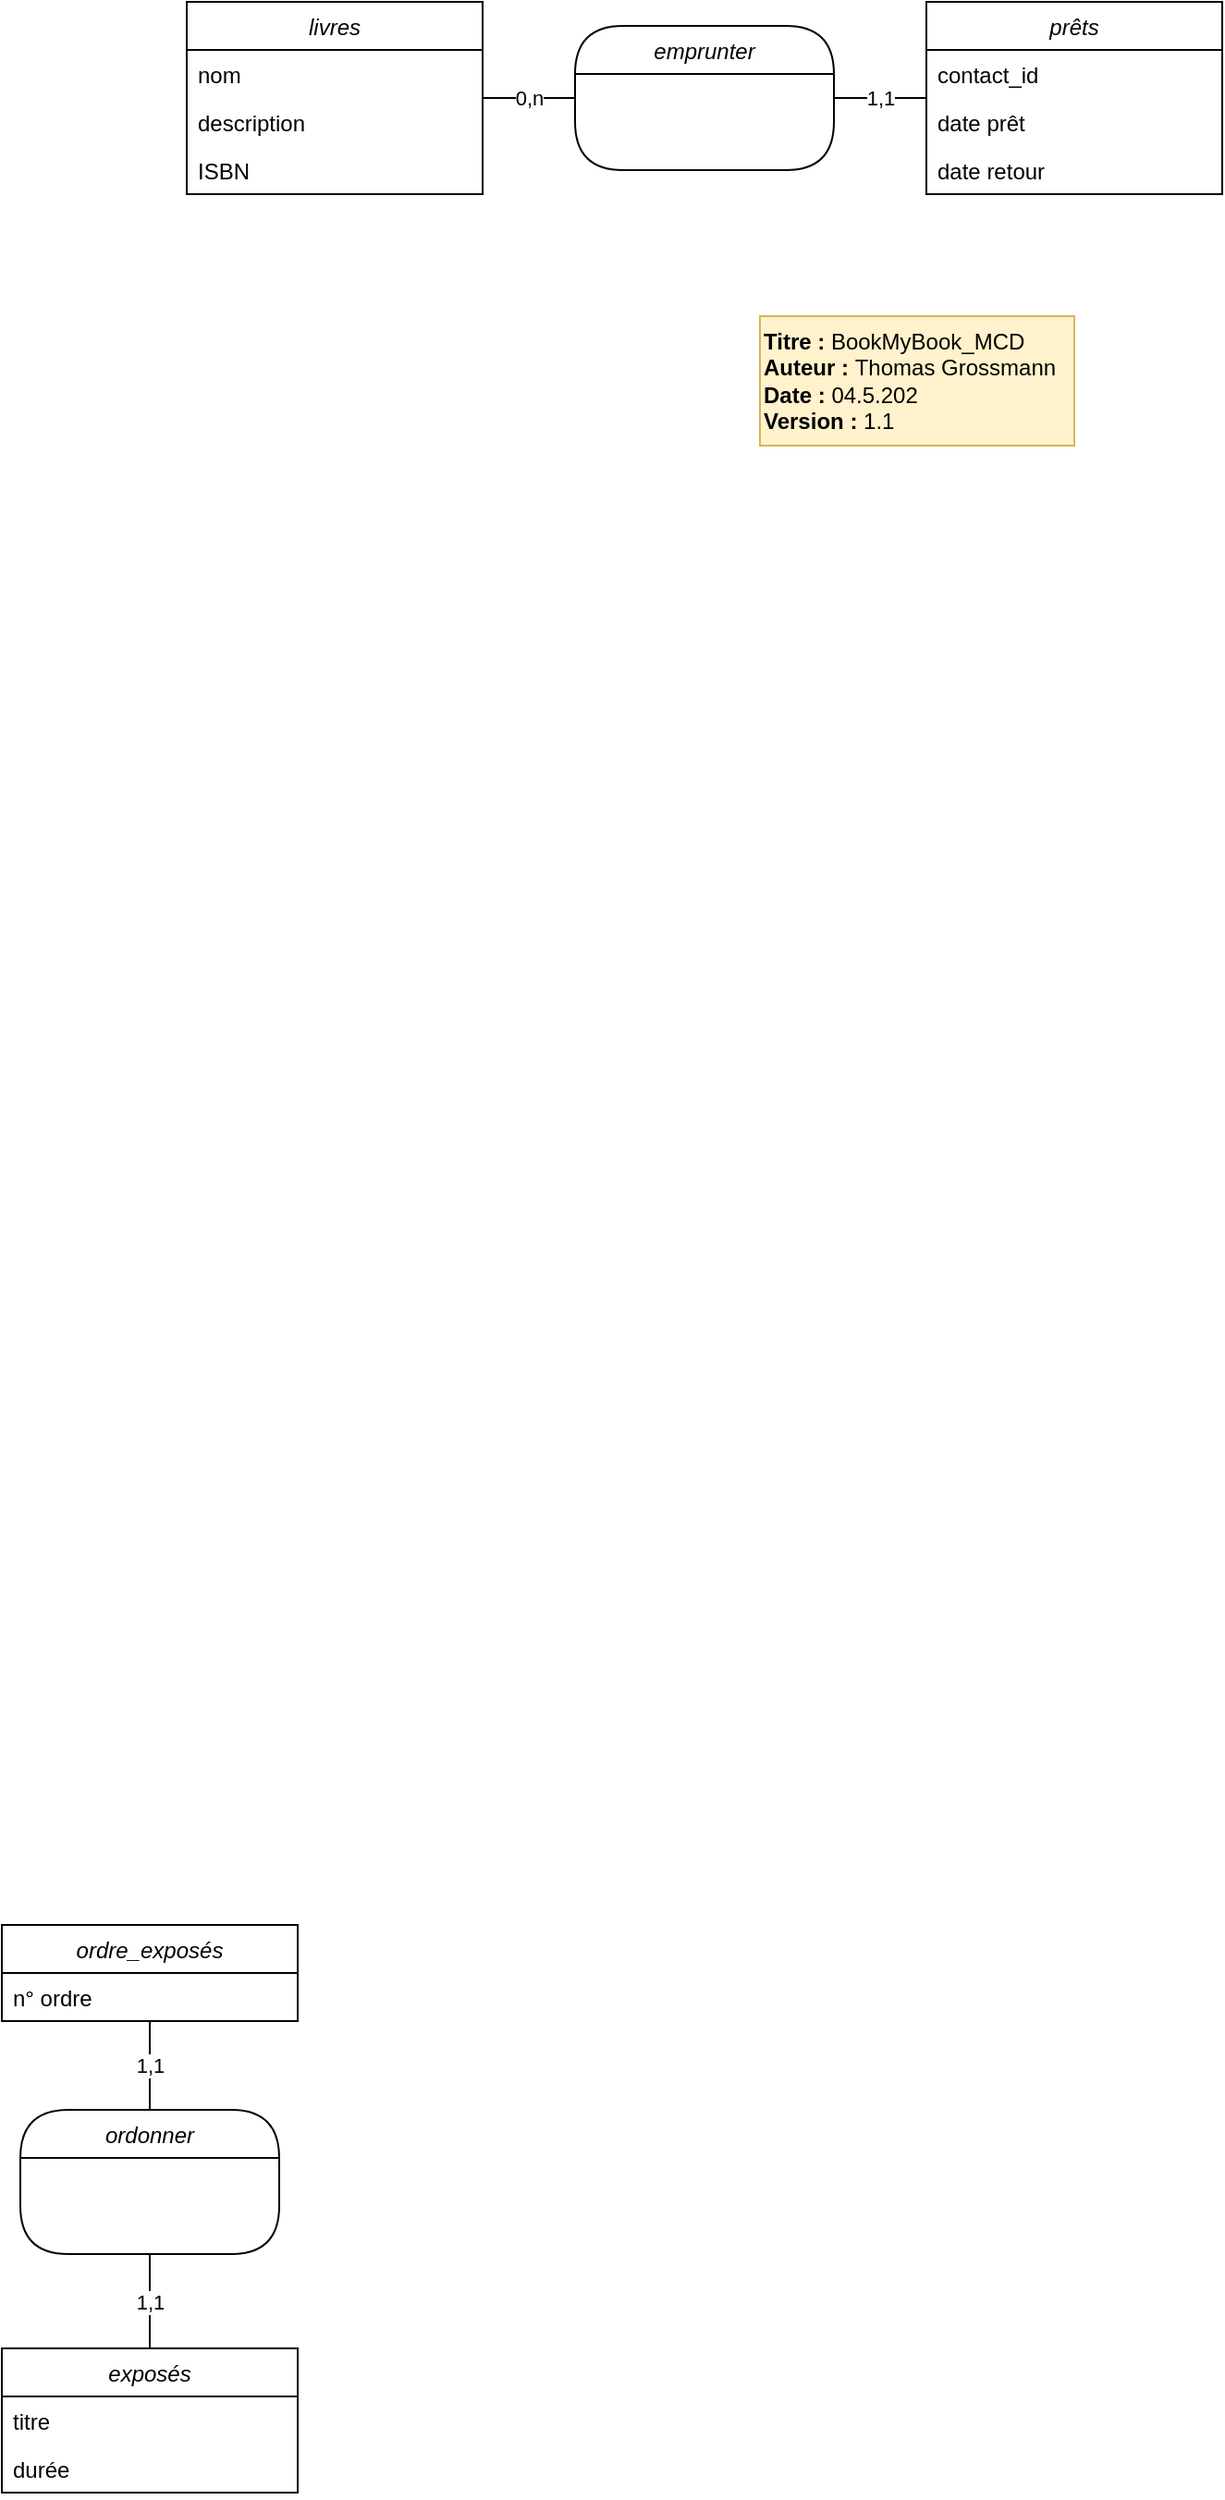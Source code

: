 <mxfile version="21.2.3" type="device">
  <diagram id="C5RBs43oDa-KdzZeNtuy" name="Page-1">
    <mxGraphModel dx="650" dy="593" grid="1" gridSize="10" guides="1" tooltips="1" connect="1" arrows="1" fold="1" page="1" pageScale="1" pageWidth="827" pageHeight="1169" math="0" shadow="0">
      <root>
        <mxCell id="WIyWlLk6GJQsqaUBKTNV-0" />
        <mxCell id="WIyWlLk6GJQsqaUBKTNV-1" parent="WIyWlLk6GJQsqaUBKTNV-0" />
        <mxCell id="zkfFHV4jXpPFQw0GAbJ--0" value="livres" style="swimlane;fontStyle=2;align=center;verticalAlign=top;childLayout=stackLayout;horizontal=1;startSize=26;horizontalStack=0;resizeParent=1;resizeLast=0;collapsible=1;marginBottom=0;rounded=0;shadow=0;strokeWidth=1;" parent="WIyWlLk6GJQsqaUBKTNV-1" vertex="1">
          <mxGeometry x="220" y="120" width="160" height="104" as="geometry">
            <mxRectangle x="230" y="140" width="160" height="26" as="alternateBounds" />
          </mxGeometry>
        </mxCell>
        <mxCell id="zkfFHV4jXpPFQw0GAbJ--1" value="nom" style="text;align=left;verticalAlign=top;spacingLeft=4;spacingRight=4;overflow=hidden;rotatable=0;points=[[0,0.5],[1,0.5]];portConstraint=eastwest;" parent="zkfFHV4jXpPFQw0GAbJ--0" vertex="1">
          <mxGeometry y="26" width="160" height="26" as="geometry" />
        </mxCell>
        <mxCell id="zkfFHV4jXpPFQw0GAbJ--2" value="description" style="text;align=left;verticalAlign=top;spacingLeft=4;spacingRight=4;overflow=hidden;rotatable=0;points=[[0,0.5],[1,0.5]];portConstraint=eastwest;rounded=0;shadow=0;html=0;" parent="zkfFHV4jXpPFQw0GAbJ--0" vertex="1">
          <mxGeometry y="52" width="160" height="26" as="geometry" />
        </mxCell>
        <mxCell id="zkfFHV4jXpPFQw0GAbJ--3" value="ISBN" style="text;align=left;verticalAlign=top;spacingLeft=4;spacingRight=4;overflow=hidden;rotatable=0;points=[[0,0.5],[1,0.5]];portConstraint=eastwest;rounded=0;shadow=0;html=0;" parent="zkfFHV4jXpPFQw0GAbJ--0" vertex="1">
          <mxGeometry y="78" width="160" height="26" as="geometry" />
        </mxCell>
        <mxCell id="Ol0VluoadlCe3K3aVRUQ-1" value="prêts" style="swimlane;fontStyle=2;align=center;verticalAlign=top;childLayout=stackLayout;horizontal=1;startSize=26;horizontalStack=0;resizeParent=1;resizeLast=0;collapsible=1;marginBottom=0;rounded=0;shadow=0;strokeWidth=1;" vertex="1" parent="WIyWlLk6GJQsqaUBKTNV-1">
          <mxGeometry x="620" y="120" width="160" height="104" as="geometry">
            <mxRectangle x="230" y="140" width="160" height="26" as="alternateBounds" />
          </mxGeometry>
        </mxCell>
        <mxCell id="Ol0VluoadlCe3K3aVRUQ-2" value="contact_id" style="text;align=left;verticalAlign=top;spacingLeft=4;spacingRight=4;overflow=hidden;rotatable=0;points=[[0,0.5],[1,0.5]];portConstraint=eastwest;" vertex="1" parent="Ol0VluoadlCe3K3aVRUQ-1">
          <mxGeometry y="26" width="160" height="26" as="geometry" />
        </mxCell>
        <mxCell id="Ol0VluoadlCe3K3aVRUQ-43" value="date prêt" style="text;align=left;verticalAlign=top;spacingLeft=4;spacingRight=4;overflow=hidden;rotatable=0;points=[[0,0.5],[1,0.5]];portConstraint=eastwest;" vertex="1" parent="Ol0VluoadlCe3K3aVRUQ-1">
          <mxGeometry y="52" width="160" height="26" as="geometry" />
        </mxCell>
        <mxCell id="Ol0VluoadlCe3K3aVRUQ-42" value="date retour" style="text;align=left;verticalAlign=top;spacingLeft=4;spacingRight=4;overflow=hidden;rotatable=0;points=[[0,0.5],[1,0.5]];portConstraint=eastwest;" vertex="1" parent="Ol0VluoadlCe3K3aVRUQ-1">
          <mxGeometry y="78" width="160" height="26" as="geometry" />
        </mxCell>
        <mxCell id="Ol0VluoadlCe3K3aVRUQ-28" value="1,1" style="edgeStyle=orthogonalEdgeStyle;rounded=0;orthogonalLoop=1;jettySize=auto;html=1;entryX=0.5;entryY=1;entryDx=0;entryDy=0;fontColor=#000000;strokeColor=#000000;endArrow=none;endFill=0;" edge="1" parent="WIyWlLk6GJQsqaUBKTNV-1" source="Ol0VluoadlCe3K3aVRUQ-29" target="Ol0VluoadlCe3K3aVRUQ-50">
          <mxGeometry relative="1" as="geometry" />
        </mxCell>
        <mxCell id="Ol0VluoadlCe3K3aVRUQ-29" value="exposés" style="swimlane;fontStyle=2;align=center;verticalAlign=top;childLayout=stackLayout;horizontal=1;startSize=26;horizontalStack=0;resizeParent=1;resizeLast=0;collapsible=1;marginBottom=0;rounded=0;shadow=0;strokeWidth=1;" vertex="1" parent="WIyWlLk6GJQsqaUBKTNV-1">
          <mxGeometry x="120" y="1389" width="160" height="78" as="geometry">
            <mxRectangle x="230" y="140" width="160" height="26" as="alternateBounds" />
          </mxGeometry>
        </mxCell>
        <mxCell id="Ol0VluoadlCe3K3aVRUQ-30" value="titre" style="text;align=left;verticalAlign=top;spacingLeft=4;spacingRight=4;overflow=hidden;rotatable=0;points=[[0,0.5],[1,0.5]];portConstraint=eastwest;" vertex="1" parent="Ol0VluoadlCe3K3aVRUQ-29">
          <mxGeometry y="26" width="160" height="26" as="geometry" />
        </mxCell>
        <mxCell id="Ol0VluoadlCe3K3aVRUQ-31" value="durée" style="text;align=left;verticalAlign=top;spacingLeft=4;spacingRight=4;overflow=hidden;rotatable=0;points=[[0,0.5],[1,0.5]];portConstraint=eastwest;rounded=0;shadow=0;html=0;" vertex="1" parent="Ol0VluoadlCe3K3aVRUQ-29">
          <mxGeometry y="52" width="160" height="26" as="geometry" />
        </mxCell>
        <mxCell id="Ol0VluoadlCe3K3aVRUQ-53" value="0,n" style="edgeStyle=orthogonalEdgeStyle;rounded=0;orthogonalLoop=1;jettySize=auto;html=1;endArrow=none;endFill=0;" edge="1" parent="WIyWlLk6GJQsqaUBKTNV-1" source="Ol0VluoadlCe3K3aVRUQ-41" target="zkfFHV4jXpPFQw0GAbJ--0">
          <mxGeometry x="0.009" relative="1" as="geometry">
            <mxPoint as="offset" />
          </mxGeometry>
        </mxCell>
        <mxCell id="Ol0VluoadlCe3K3aVRUQ-54" value="1,1" style="edgeStyle=orthogonalEdgeStyle;rounded=0;orthogonalLoop=1;jettySize=auto;html=1;endArrow=none;endFill=0;" edge="1" parent="WIyWlLk6GJQsqaUBKTNV-1" source="Ol0VluoadlCe3K3aVRUQ-41" target="Ol0VluoadlCe3K3aVRUQ-1">
          <mxGeometry relative="1" as="geometry" />
        </mxCell>
        <mxCell id="Ol0VluoadlCe3K3aVRUQ-41" value="emprunter" style="swimlane;fontStyle=2;align=center;verticalAlign=top;childLayout=stackLayout;horizontal=1;startSize=26;horizontalStack=0;resizeParent=1;resizeLast=0;collapsible=1;marginBottom=0;rounded=1;shadow=0;strokeWidth=1;arcSize=49;" vertex="1" parent="WIyWlLk6GJQsqaUBKTNV-1">
          <mxGeometry x="430" y="133" width="140" height="78" as="geometry">
            <mxRectangle x="230" y="140" width="160" height="26" as="alternateBounds" />
          </mxGeometry>
        </mxCell>
        <mxCell id="Ol0VluoadlCe3K3aVRUQ-49" value="1,1" style="edgeStyle=orthogonalEdgeStyle;rounded=0;orthogonalLoop=1;jettySize=auto;html=1;entryX=0.5;entryY=1;entryDx=0;entryDy=0;fontColor=#000000;endArrow=none;endFill=0;strokeColor=#000000;" edge="1" parent="WIyWlLk6GJQsqaUBKTNV-1" source="Ol0VluoadlCe3K3aVRUQ-50" target="Ol0VluoadlCe3K3aVRUQ-51">
          <mxGeometry relative="1" as="geometry" />
        </mxCell>
        <mxCell id="Ol0VluoadlCe3K3aVRUQ-50" value="ordonner" style="swimlane;fontStyle=2;align=center;verticalAlign=top;childLayout=stackLayout;horizontal=1;startSize=26;horizontalStack=0;resizeParent=1;resizeLast=0;collapsible=1;marginBottom=0;rounded=1;shadow=0;strokeWidth=1;arcSize=50;" vertex="1" parent="WIyWlLk6GJQsqaUBKTNV-1">
          <mxGeometry x="130" y="1260" width="140" height="78" as="geometry">
            <mxRectangle x="140" y="729" width="160" height="26" as="alternateBounds" />
          </mxGeometry>
        </mxCell>
        <mxCell id="Ol0VluoadlCe3K3aVRUQ-51" value="ordre_exposés" style="swimlane;fontStyle=2;align=center;verticalAlign=top;childLayout=stackLayout;horizontal=1;startSize=26;horizontalStack=0;resizeParent=1;resizeLast=0;collapsible=1;marginBottom=0;rounded=0;shadow=0;strokeWidth=1;" vertex="1" parent="WIyWlLk6GJQsqaUBKTNV-1">
          <mxGeometry x="120" y="1160" width="160" height="52" as="geometry">
            <mxRectangle x="230" y="140" width="160" height="26" as="alternateBounds" />
          </mxGeometry>
        </mxCell>
        <mxCell id="Ol0VluoadlCe3K3aVRUQ-52" value="n° ordre" style="text;align=left;verticalAlign=top;spacingLeft=4;spacingRight=4;overflow=hidden;rotatable=0;points=[[0,0.5],[1,0.5]];portConstraint=eastwest;rounded=0;shadow=0;html=0;" vertex="1" parent="Ol0VluoadlCe3K3aVRUQ-51">
          <mxGeometry y="26" width="160" height="26" as="geometry" />
        </mxCell>
        <mxCell id="Ol0VluoadlCe3K3aVRUQ-55" value="&lt;b&gt;Titre : &lt;/b&gt;BookMyBook_MCD&lt;br&gt;&lt;b&gt;Auteur : &lt;/b&gt;Thomas Grossmann&lt;br&gt;&lt;b&gt;Date : &lt;/b&gt;04.5.202&lt;br&gt;&lt;b&gt;Version : &lt;/b&gt;1.1" style="rounded=0;whiteSpace=wrap;html=1;fillColor=#fff2cc;strokeColor=#d6b656;align=left;" vertex="1" parent="WIyWlLk6GJQsqaUBKTNV-1">
          <mxGeometry x="530" y="290" width="170" height="70" as="geometry" />
        </mxCell>
      </root>
    </mxGraphModel>
  </diagram>
</mxfile>
